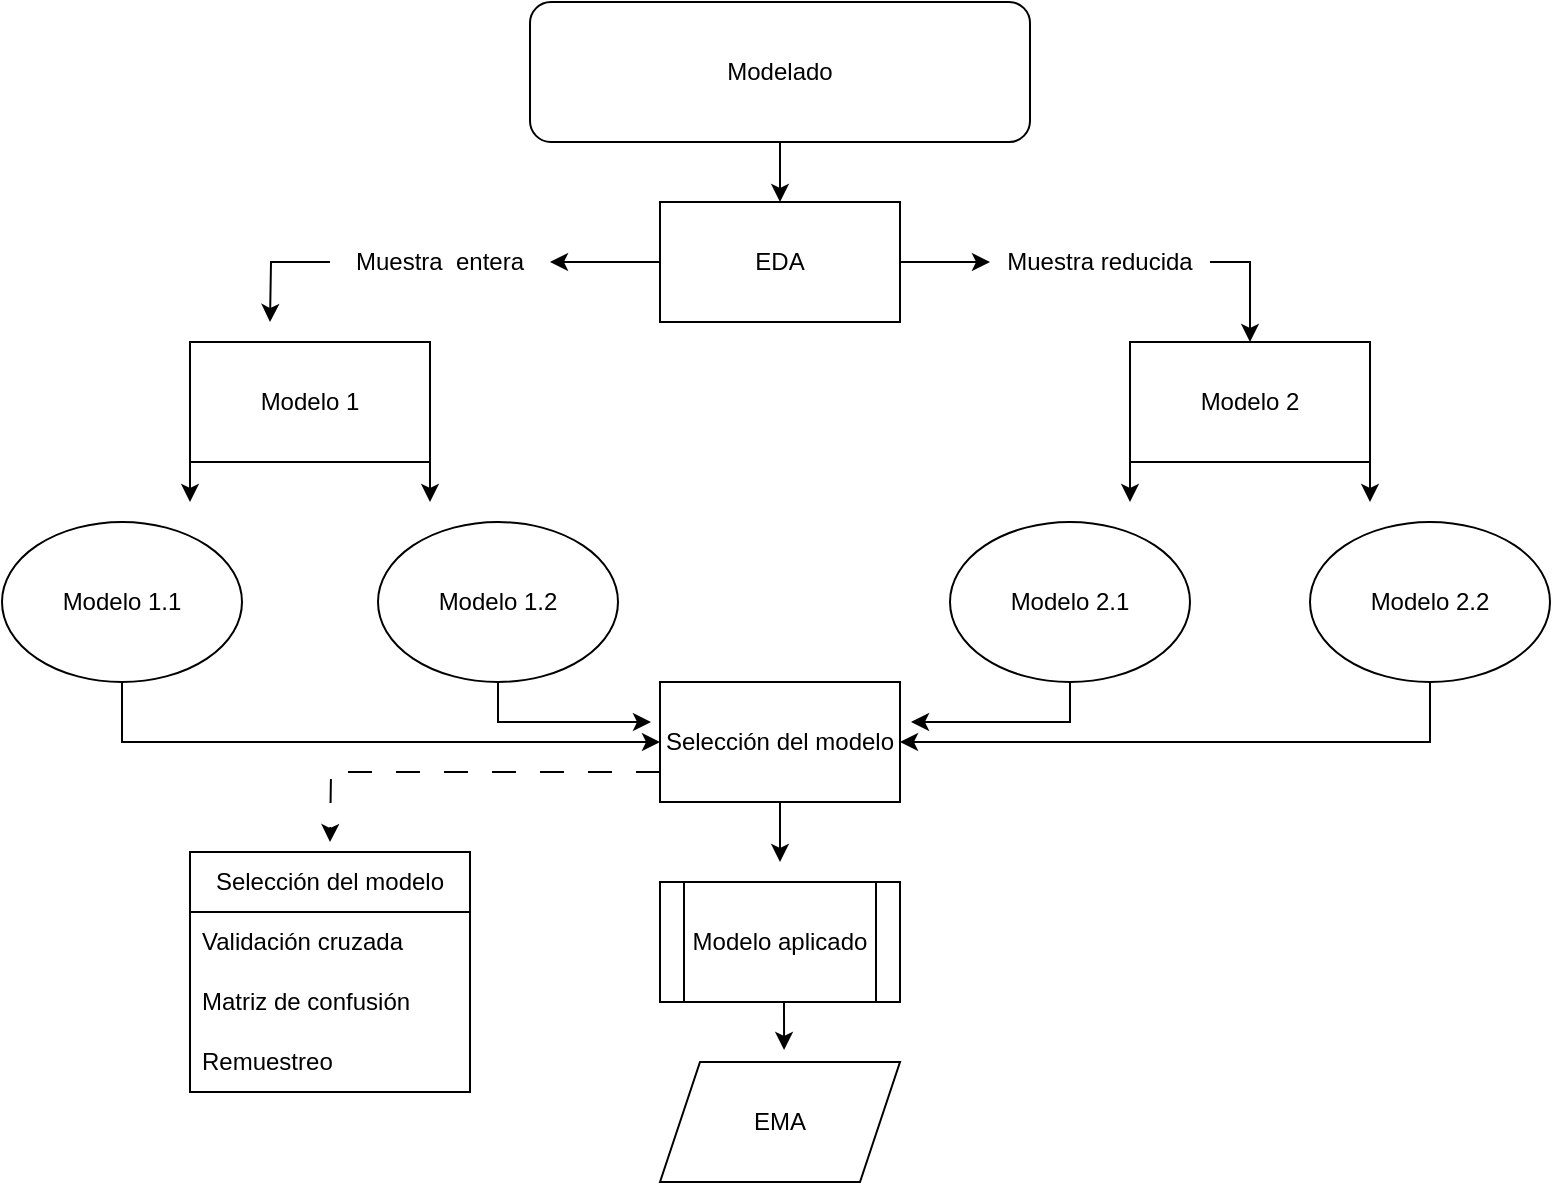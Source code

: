 <mxfile version="21.2.3" type="github">
  <diagram name="Página-1" id="3L4wR_7pq2LCs9swwZR0">
    <mxGraphModel dx="820" dy="499" grid="1" gridSize="10" guides="1" tooltips="1" connect="1" arrows="1" fold="1" page="1" pageScale="1" pageWidth="827" pageHeight="1169" math="0" shadow="0">
      <root>
        <mxCell id="0" />
        <mxCell id="1" parent="0" />
        <mxCell id="HhwuEP4Uwm3CH9VPZxPr-25" style="edgeStyle=orthogonalEdgeStyle;rounded=0;orthogonalLoop=1;jettySize=auto;html=1;exitX=0.5;exitY=1;exitDx=0;exitDy=0;entryX=0.5;entryY=0;entryDx=0;entryDy=0;" edge="1" parent="1" source="ZpGBJDUqC5GNQVEPb1LD-1" target="ZpGBJDUqC5GNQVEPb1LD-2">
          <mxGeometry relative="1" as="geometry" />
        </mxCell>
        <mxCell id="ZpGBJDUqC5GNQVEPb1LD-1" value="Modelado" style="rounded=1;whiteSpace=wrap;html=1;" parent="1" vertex="1">
          <mxGeometry x="310" y="40" width="250" height="70" as="geometry" />
        </mxCell>
        <mxCell id="25a5C4nNvtbBR-R8CF3t-2" style="edgeStyle=orthogonalEdgeStyle;rounded=0;orthogonalLoop=1;jettySize=auto;html=1;exitX=0;exitY=0.5;exitDx=0;exitDy=0;" parent="1" source="ZpGBJDUqC5GNQVEPb1LD-2" edge="1">
          <mxGeometry relative="1" as="geometry">
            <mxPoint x="320" y="170" as="targetPoint" />
          </mxGeometry>
        </mxCell>
        <mxCell id="HhwuEP4Uwm3CH9VPZxPr-2" style="edgeStyle=orthogonalEdgeStyle;rounded=0;orthogonalLoop=1;jettySize=auto;html=1;exitX=1;exitY=0.5;exitDx=0;exitDy=0;" edge="1" parent="1" source="ZpGBJDUqC5GNQVEPb1LD-2" target="HhwuEP4Uwm3CH9VPZxPr-1">
          <mxGeometry relative="1" as="geometry" />
        </mxCell>
        <mxCell id="ZpGBJDUqC5GNQVEPb1LD-2" value="EDA" style="rounded=0;whiteSpace=wrap;html=1;" parent="1" vertex="1">
          <mxGeometry x="375" y="140" width="120" height="60" as="geometry" />
        </mxCell>
        <mxCell id="HhwuEP4Uwm3CH9VPZxPr-5" style="edgeStyle=orthogonalEdgeStyle;rounded=0;orthogonalLoop=1;jettySize=auto;html=1;exitX=0;exitY=1;exitDx=0;exitDy=0;" edge="1" parent="1" source="ZpGBJDUqC5GNQVEPb1LD-3">
          <mxGeometry relative="1" as="geometry">
            <mxPoint x="140" y="290" as="targetPoint" />
          </mxGeometry>
        </mxCell>
        <mxCell id="HhwuEP4Uwm3CH9VPZxPr-6" style="edgeStyle=orthogonalEdgeStyle;rounded=0;orthogonalLoop=1;jettySize=auto;html=1;exitX=1;exitY=1;exitDx=0;exitDy=0;" edge="1" parent="1" source="ZpGBJDUqC5GNQVEPb1LD-3">
          <mxGeometry relative="1" as="geometry">
            <mxPoint x="260" y="290" as="targetPoint" />
          </mxGeometry>
        </mxCell>
        <mxCell id="ZpGBJDUqC5GNQVEPb1LD-3" value="Modelo 1" style="rounded=0;whiteSpace=wrap;html=1;" parent="1" vertex="1">
          <mxGeometry x="140" y="210" width="120" height="60" as="geometry" />
        </mxCell>
        <mxCell id="HhwuEP4Uwm3CH9VPZxPr-7" style="edgeStyle=orthogonalEdgeStyle;rounded=0;orthogonalLoop=1;jettySize=auto;html=1;exitX=0;exitY=1;exitDx=0;exitDy=0;" edge="1" parent="1" source="ZpGBJDUqC5GNQVEPb1LD-4">
          <mxGeometry relative="1" as="geometry">
            <mxPoint x="610" y="290" as="targetPoint" />
          </mxGeometry>
        </mxCell>
        <mxCell id="HhwuEP4Uwm3CH9VPZxPr-8" style="edgeStyle=orthogonalEdgeStyle;rounded=0;orthogonalLoop=1;jettySize=auto;html=1;exitX=1;exitY=1;exitDx=0;exitDy=0;" edge="1" parent="1" source="ZpGBJDUqC5GNQVEPb1LD-4">
          <mxGeometry relative="1" as="geometry">
            <mxPoint x="730" y="290" as="targetPoint" />
          </mxGeometry>
        </mxCell>
        <mxCell id="ZpGBJDUqC5GNQVEPb1LD-4" value="Modelo 2" style="rounded=0;whiteSpace=wrap;html=1;" parent="1" vertex="1">
          <mxGeometry x="610" y="210" width="120" height="60" as="geometry" />
        </mxCell>
        <mxCell id="HhwuEP4Uwm3CH9VPZxPr-14" style="edgeStyle=orthogonalEdgeStyle;rounded=0;orthogonalLoop=1;jettySize=auto;html=1;exitX=0.5;exitY=1;exitDx=0;exitDy=0;entryX=0;entryY=0.5;entryDx=0;entryDy=0;" edge="1" parent="1" source="ZpGBJDUqC5GNQVEPb1LD-6" target="HhwuEP4Uwm3CH9VPZxPr-9">
          <mxGeometry relative="1" as="geometry" />
        </mxCell>
        <mxCell id="ZpGBJDUqC5GNQVEPb1LD-6" value="Modelo 1.1" style="ellipse;whiteSpace=wrap;html=1;" parent="1" vertex="1">
          <mxGeometry x="46" y="300" width="120" height="80" as="geometry" />
        </mxCell>
        <mxCell id="HhwuEP4Uwm3CH9VPZxPr-15" style="edgeStyle=orthogonalEdgeStyle;rounded=0;orthogonalLoop=1;jettySize=auto;html=1;exitX=0.5;exitY=1;exitDx=0;exitDy=0;" edge="1" parent="1" source="ZpGBJDUqC5GNQVEPb1LD-7">
          <mxGeometry relative="1" as="geometry">
            <mxPoint x="370" y="400" as="targetPoint" />
          </mxGeometry>
        </mxCell>
        <mxCell id="ZpGBJDUqC5GNQVEPb1LD-7" value="Modelo 1.2" style="ellipse;whiteSpace=wrap;html=1;" parent="1" vertex="1">
          <mxGeometry x="234" y="300" width="120" height="80" as="geometry" />
        </mxCell>
        <mxCell id="HhwuEP4Uwm3CH9VPZxPr-12" style="edgeStyle=orthogonalEdgeStyle;rounded=0;orthogonalLoop=1;jettySize=auto;html=1;exitX=0.5;exitY=1;exitDx=0;exitDy=0;" edge="1" parent="1" source="ZpGBJDUqC5GNQVEPb1LD-8">
          <mxGeometry relative="1" as="geometry">
            <mxPoint x="500" y="400" as="targetPoint" />
          </mxGeometry>
        </mxCell>
        <mxCell id="ZpGBJDUqC5GNQVEPb1LD-8" value="Modelo 2.1" style="ellipse;whiteSpace=wrap;html=1;" parent="1" vertex="1">
          <mxGeometry x="520" y="300" width="120" height="80" as="geometry" />
        </mxCell>
        <mxCell id="HhwuEP4Uwm3CH9VPZxPr-13" style="edgeStyle=orthogonalEdgeStyle;rounded=0;orthogonalLoop=1;jettySize=auto;html=1;exitX=0.5;exitY=1;exitDx=0;exitDy=0;entryX=1;entryY=0.5;entryDx=0;entryDy=0;" edge="1" parent="1" source="ZpGBJDUqC5GNQVEPb1LD-9" target="HhwuEP4Uwm3CH9VPZxPr-9">
          <mxGeometry relative="1" as="geometry" />
        </mxCell>
        <mxCell id="ZpGBJDUqC5GNQVEPb1LD-9" value="Modelo 2.2" style="ellipse;whiteSpace=wrap;html=1;" parent="1" vertex="1">
          <mxGeometry x="700" y="300" width="120" height="80" as="geometry" />
        </mxCell>
        <mxCell id="25a5C4nNvtbBR-R8CF3t-3" style="edgeStyle=orthogonalEdgeStyle;rounded=0;orthogonalLoop=1;jettySize=auto;html=1;exitX=0;exitY=0.5;exitDx=0;exitDy=0;" parent="1" source="25a5C4nNvtbBR-R8CF3t-1" edge="1">
          <mxGeometry relative="1" as="geometry">
            <mxPoint x="180" y="200" as="targetPoint" />
          </mxGeometry>
        </mxCell>
        <mxCell id="25a5C4nNvtbBR-R8CF3t-1" value="Muestra&amp;nbsp; entera" style="text;html=1;strokeColor=none;fillColor=none;align=center;verticalAlign=middle;whiteSpace=wrap;rounded=0;" parent="1" vertex="1">
          <mxGeometry x="210" y="155" width="110" height="30" as="geometry" />
        </mxCell>
        <mxCell id="HhwuEP4Uwm3CH9VPZxPr-3" style="edgeStyle=orthogonalEdgeStyle;rounded=0;orthogonalLoop=1;jettySize=auto;html=1;exitX=1;exitY=0.5;exitDx=0;exitDy=0;entryX=0.5;entryY=0;entryDx=0;entryDy=0;" edge="1" parent="1" source="HhwuEP4Uwm3CH9VPZxPr-1" target="ZpGBJDUqC5GNQVEPb1LD-4">
          <mxGeometry relative="1" as="geometry" />
        </mxCell>
        <mxCell id="HhwuEP4Uwm3CH9VPZxPr-1" value="Muestra reducida" style="text;html=1;strokeColor=none;fillColor=none;align=center;verticalAlign=middle;whiteSpace=wrap;rounded=0;" vertex="1" parent="1">
          <mxGeometry x="540" y="155" width="110" height="30" as="geometry" />
        </mxCell>
        <mxCell id="HhwuEP4Uwm3CH9VPZxPr-24" style="edgeStyle=orthogonalEdgeStyle;rounded=0;orthogonalLoop=1;jettySize=auto;html=1;exitX=0;exitY=0.75;exitDx=0;exitDy=0;dashed=1;dashPattern=12 12;" edge="1" parent="1" source="HhwuEP4Uwm3CH9VPZxPr-9">
          <mxGeometry relative="1" as="geometry">
            <mxPoint x="210" y="460" as="targetPoint" />
          </mxGeometry>
        </mxCell>
        <mxCell id="HhwuEP4Uwm3CH9VPZxPr-26" style="edgeStyle=orthogonalEdgeStyle;rounded=0;orthogonalLoop=1;jettySize=auto;html=1;exitX=0.5;exitY=1;exitDx=0;exitDy=0;" edge="1" parent="1" source="HhwuEP4Uwm3CH9VPZxPr-9">
          <mxGeometry relative="1" as="geometry">
            <mxPoint x="435" y="470" as="targetPoint" />
          </mxGeometry>
        </mxCell>
        <mxCell id="HhwuEP4Uwm3CH9VPZxPr-9" value="Selección del modelo" style="rounded=0;whiteSpace=wrap;html=1;" vertex="1" parent="1">
          <mxGeometry x="375" y="380" width="120" height="60" as="geometry" />
        </mxCell>
        <mxCell id="HhwuEP4Uwm3CH9VPZxPr-27" style="edgeStyle=orthogonalEdgeStyle;rounded=0;orthogonalLoop=1;jettySize=auto;html=1;exitX=0.5;exitY=1;exitDx=0;exitDy=0;entryX=0.517;entryY=-0.1;entryDx=0;entryDy=0;entryPerimeter=0;" edge="1" parent="1" source="HhwuEP4Uwm3CH9VPZxPr-16" target="HhwuEP4Uwm3CH9VPZxPr-17">
          <mxGeometry relative="1" as="geometry" />
        </mxCell>
        <mxCell id="HhwuEP4Uwm3CH9VPZxPr-16" value="Modelo aplicado" style="shape=process;whiteSpace=wrap;html=1;backgroundOutline=1;" vertex="1" parent="1">
          <mxGeometry x="375" y="480" width="120" height="60" as="geometry" />
        </mxCell>
        <mxCell id="HhwuEP4Uwm3CH9VPZxPr-17" value="EMA" style="shape=parallelogram;perimeter=parallelogramPerimeter;whiteSpace=wrap;html=1;fixedSize=1;" vertex="1" parent="1">
          <mxGeometry x="375" y="570" width="120" height="60" as="geometry" />
        </mxCell>
        <mxCell id="HhwuEP4Uwm3CH9VPZxPr-18" value="Selección del modelo" style="swimlane;fontStyle=0;childLayout=stackLayout;horizontal=1;startSize=30;horizontalStack=0;resizeParent=1;resizeParentMax=0;resizeLast=0;collapsible=1;marginBottom=0;whiteSpace=wrap;html=1;" vertex="1" parent="1">
          <mxGeometry x="140" y="465" width="140" height="120" as="geometry" />
        </mxCell>
        <mxCell id="HhwuEP4Uwm3CH9VPZxPr-19" value="Validación cruzada" style="text;strokeColor=none;fillColor=none;align=left;verticalAlign=middle;spacingLeft=4;spacingRight=4;overflow=hidden;points=[[0,0.5],[1,0.5]];portConstraint=eastwest;rotatable=0;whiteSpace=wrap;html=1;" vertex="1" parent="HhwuEP4Uwm3CH9VPZxPr-18">
          <mxGeometry y="30" width="140" height="30" as="geometry" />
        </mxCell>
        <mxCell id="HhwuEP4Uwm3CH9VPZxPr-20" value="Matriz de confusión" style="text;strokeColor=none;fillColor=none;align=left;verticalAlign=middle;spacingLeft=4;spacingRight=4;overflow=hidden;points=[[0,0.5],[1,0.5]];portConstraint=eastwest;rotatable=0;whiteSpace=wrap;html=1;" vertex="1" parent="HhwuEP4Uwm3CH9VPZxPr-18">
          <mxGeometry y="60" width="140" height="30" as="geometry" />
        </mxCell>
        <mxCell id="HhwuEP4Uwm3CH9VPZxPr-21" value="Remuestreo" style="text;strokeColor=none;fillColor=none;align=left;verticalAlign=middle;spacingLeft=4;spacingRight=4;overflow=hidden;points=[[0,0.5],[1,0.5]];portConstraint=eastwest;rotatable=0;whiteSpace=wrap;html=1;" vertex="1" parent="HhwuEP4Uwm3CH9VPZxPr-18">
          <mxGeometry y="90" width="140" height="30" as="geometry" />
        </mxCell>
      </root>
    </mxGraphModel>
  </diagram>
</mxfile>
